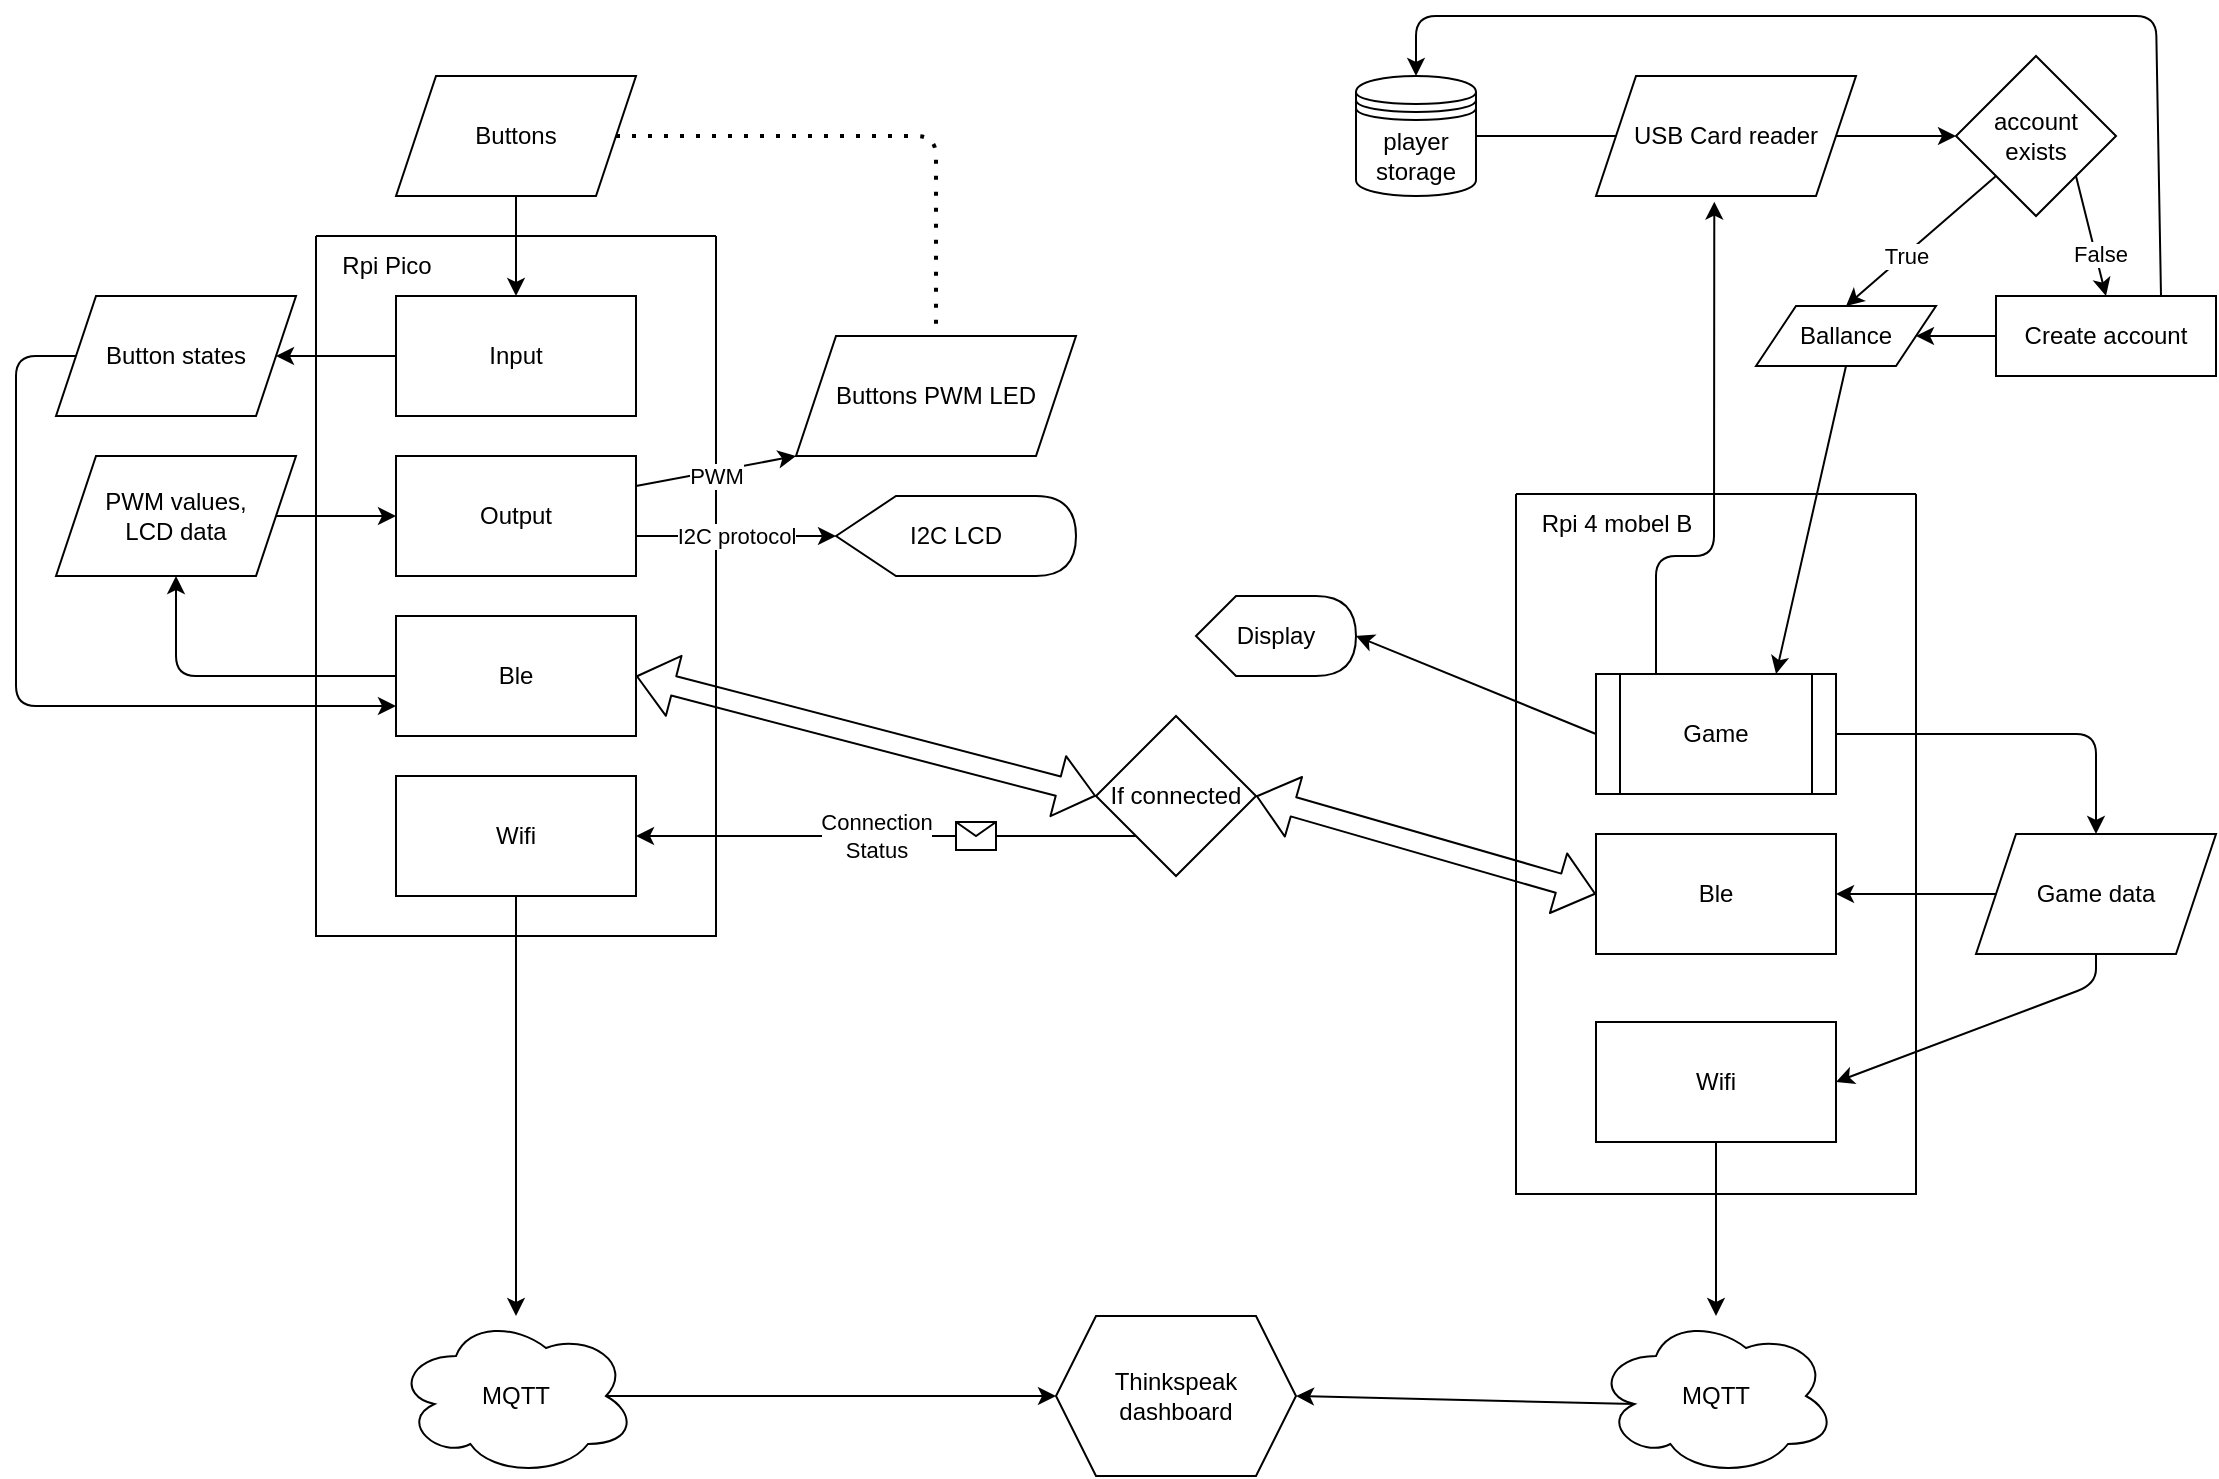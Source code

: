 <mxfile>
    <diagram id="9d9ATMp293Mk3uzyKnao" name="Page-1">
        <mxGraphModel dx="912" dy="653" grid="1" gridSize="10" guides="1" tooltips="1" connect="1" arrows="1" fold="1" page="1" pageScale="1" pageWidth="1169" pageHeight="827" math="0" shadow="0">
            <root>
                <mxCell id="0"/>
                <mxCell id="1" parent="0"/>
                <mxCell id="39" style="edgeStyle=none;html=1;entryX=0.5;entryY=0;entryDx=0;entryDy=0;" parent="1" source="13" target="35" edge="1">
                    <mxGeometry relative="1" as="geometry"/>
                </mxCell>
                <mxCell id="13" value="Buttons" style="shape=parallelogram;perimeter=parallelogramPerimeter;whiteSpace=wrap;html=1;fixedSize=1;" parent="1" vertex="1">
                    <mxGeometry x="220" y="60" width="120" height="60" as="geometry"/>
                </mxCell>
                <mxCell id="16" value="I2C LCD" style="shape=display;whiteSpace=wrap;html=1;" parent="1" vertex="1">
                    <mxGeometry x="440" y="270" width="120" height="40" as="geometry"/>
                </mxCell>
                <mxCell id="37" value="" style="swimlane;startSize=0;" parent="1" vertex="1">
                    <mxGeometry x="180" y="140" width="200" height="350" as="geometry">
                        <mxRectangle x="90" y="130" width="50" height="40" as="alternateBounds"/>
                    </mxGeometry>
                </mxCell>
                <mxCell id="38" value="Rpi Pico" style="text;html=1;align=center;verticalAlign=middle;resizable=0;points=[];autosize=1;strokeColor=none;fillColor=none;" parent="37" vertex="1">
                    <mxGeometry width="70" height="30" as="geometry"/>
                </mxCell>
                <mxCell id="35" value="Input" style="rounded=0;whiteSpace=wrap;html=1;" parent="37" vertex="1">
                    <mxGeometry x="40" y="30" width="120" height="60" as="geometry"/>
                </mxCell>
                <mxCell id="36" value="Output" style="rounded=0;whiteSpace=wrap;html=1;" parent="37" vertex="1">
                    <mxGeometry x="40" y="110" width="120" height="60" as="geometry"/>
                </mxCell>
                <mxCell id="42" value="Ble" style="rounded=0;whiteSpace=wrap;html=1;" parent="37" vertex="1">
                    <mxGeometry x="40" y="190" width="120" height="60" as="geometry"/>
                </mxCell>
                <mxCell id="43" value="Wifi" style="rounded=0;whiteSpace=wrap;html=1;" parent="37" vertex="1">
                    <mxGeometry x="40" y="270" width="120" height="60" as="geometry"/>
                </mxCell>
                <mxCell id="41" style="edgeStyle=none;html=1;exitX=1;exitY=0.5;exitDx=0;exitDy=0;entryX=0;entryY=0.5;entryDx=0;entryDy=0;entryPerimeter=0;" parent="1" target="16" edge="1">
                    <mxGeometry relative="1" as="geometry">
                        <mxPoint x="340" y="290" as="sourcePoint"/>
                        <mxPoint x="410" y="290" as="targetPoint"/>
                    </mxGeometry>
                </mxCell>
                <mxCell id="51" value="I2C protocol" style="edgeLabel;html=1;align=center;verticalAlign=middle;resizable=0;points=[];" parent="41" vertex="1" connectable="0">
                    <mxGeometry x="-0.427" relative="1" as="geometry">
                        <mxPoint x="21" as="offset"/>
                    </mxGeometry>
                </mxCell>
                <mxCell id="44" value="Buttons PWM LED" style="shape=parallelogram;perimeter=parallelogramPerimeter;whiteSpace=wrap;html=1;fixedSize=1;" parent="1" vertex="1">
                    <mxGeometry x="420" y="190" width="140" height="60" as="geometry"/>
                </mxCell>
                <mxCell id="45" style="edgeStyle=none;html=1;exitX=1;exitY=0.25;exitDx=0;exitDy=0;entryX=0;entryY=1;entryDx=0;entryDy=0;" parent="1" source="36" target="44" edge="1">
                    <mxGeometry relative="1" as="geometry"/>
                </mxCell>
                <mxCell id="52" value="PWM" style="edgeLabel;html=1;align=center;verticalAlign=middle;resizable=0;points=[];" parent="45" vertex="1" connectable="0">
                    <mxGeometry x="0.239" relative="1" as="geometry">
                        <mxPoint x="-10" y="4" as="offset"/>
                    </mxGeometry>
                </mxCell>
                <mxCell id="46" value="" style="endArrow=none;dashed=1;html=1;dashPattern=1 3;strokeWidth=2;entryX=0.5;entryY=0;entryDx=0;entryDy=0;exitX=1;exitY=0.5;exitDx=0;exitDy=0;" parent="1" source="13" target="44" edge="1">
                    <mxGeometry width="50" height="50" relative="1" as="geometry">
                        <mxPoint x="330" y="100" as="sourcePoint"/>
                        <mxPoint x="380" y="50" as="targetPoint"/>
                        <Array as="points">
                            <mxPoint x="490" y="90"/>
                        </Array>
                    </mxGeometry>
                </mxCell>
                <mxCell id="50" style="edgeStyle=none;html=1;" parent="1" source="48" target="36" edge="1">
                    <mxGeometry relative="1" as="geometry"/>
                </mxCell>
                <mxCell id="48" value="PWM values,&lt;div&gt;LCD data&lt;/div&gt;" style="shape=parallelogram;perimeter=parallelogramPerimeter;whiteSpace=wrap;html=1;fixedSize=1;" parent="1" vertex="1">
                    <mxGeometry x="50" y="250" width="120" height="60" as="geometry"/>
                </mxCell>
                <mxCell id="49" style="edgeStyle=none;html=1;exitX=0;exitY=0.5;exitDx=0;exitDy=0;entryX=0.5;entryY=1;entryDx=0;entryDy=0;" parent="1" source="42" target="48" edge="1">
                    <mxGeometry relative="1" as="geometry">
                        <Array as="points">
                            <mxPoint x="110" y="360"/>
                        </Array>
                    </mxGeometry>
                </mxCell>
                <mxCell id="54" value="Button states" style="shape=parallelogram;perimeter=parallelogramPerimeter;whiteSpace=wrap;html=1;fixedSize=1;" parent="1" vertex="1">
                    <mxGeometry x="50" y="170" width="120" height="60" as="geometry"/>
                </mxCell>
                <mxCell id="55" style="edgeStyle=none;html=1;exitX=0;exitY=0.5;exitDx=0;exitDy=0;" parent="1" source="35" target="54" edge="1">
                    <mxGeometry relative="1" as="geometry"/>
                </mxCell>
                <mxCell id="53" style="edgeStyle=none;html=1;entryX=0;entryY=0.75;entryDx=0;entryDy=0;exitX=0;exitY=0.5;exitDx=0;exitDy=0;" parent="1" source="54" target="42" edge="1">
                    <mxGeometry relative="1" as="geometry">
                        <mxPoint x="20" y="140" as="sourcePoint"/>
                        <Array as="points">
                            <mxPoint x="30" y="200"/>
                            <mxPoint x="30" y="375"/>
                        </Array>
                    </mxGeometry>
                </mxCell>
                <mxCell id="95" style="edgeStyle=none;html=1;exitX=0.875;exitY=0.5;exitDx=0;exitDy=0;exitPerimeter=0;entryX=0;entryY=0.5;entryDx=0;entryDy=0;" edge="1" parent="1" source="56" target="94">
                    <mxGeometry relative="1" as="geometry"/>
                </mxCell>
                <mxCell id="56" value="MQTT" style="ellipse;shape=cloud;whiteSpace=wrap;html=1;" vertex="1" parent="1">
                    <mxGeometry x="220" y="680" width="120" height="80" as="geometry"/>
                </mxCell>
                <mxCell id="57" style="edgeStyle=none;html=1;" edge="1" parent="1" source="43" target="56">
                    <mxGeometry relative="1" as="geometry"/>
                </mxCell>
                <mxCell id="58" value="Display" style="shape=display;whiteSpace=wrap;html=1;" vertex="1" parent="1">
                    <mxGeometry x="620" y="320" width="80" height="40" as="geometry"/>
                </mxCell>
                <mxCell id="64" value="" style="swimlane;startSize=0;" vertex="1" parent="1">
                    <mxGeometry x="780" y="269" width="200" height="350" as="geometry"/>
                </mxCell>
                <mxCell id="65" value="Rpi 4 mobel B" style="text;html=1;align=center;verticalAlign=middle;resizable=0;points=[];autosize=1;strokeColor=none;fillColor=none;" vertex="1" parent="64">
                    <mxGeometry width="100" height="30" as="geometry"/>
                </mxCell>
                <mxCell id="67" value="Ble" style="rounded=0;whiteSpace=wrap;html=1;" vertex="1" parent="64">
                    <mxGeometry x="40" y="170" width="120" height="60" as="geometry"/>
                </mxCell>
                <mxCell id="68" value="Wifi" style="rounded=0;whiteSpace=wrap;html=1;" vertex="1" parent="64">
                    <mxGeometry x="40" y="264" width="120" height="60" as="geometry"/>
                </mxCell>
                <mxCell id="70" value="Game" style="shape=process;whiteSpace=wrap;html=1;backgroundOutline=1;" vertex="1" parent="64">
                    <mxGeometry x="40" y="90" width="120" height="60" as="geometry"/>
                </mxCell>
                <mxCell id="92" style="edgeStyle=none;html=1;entryX=1;entryY=0.5;entryDx=0;entryDy=0;" edge="1" parent="64" source="90" target="67">
                    <mxGeometry relative="1" as="geometry"/>
                </mxCell>
                <mxCell id="93" style="edgeStyle=none;html=1;entryX=1;entryY=0.5;entryDx=0;entryDy=0;" edge="1" parent="64" source="90" target="68">
                    <mxGeometry relative="1" as="geometry">
                        <Array as="points">
                            <mxPoint x="290" y="245"/>
                        </Array>
                    </mxGeometry>
                </mxCell>
                <mxCell id="90" value="Game data" style="shape=parallelogram;perimeter=parallelogramPerimeter;whiteSpace=wrap;html=1;fixedSize=1;" vertex="1" parent="64">
                    <mxGeometry x="230" y="170" width="120" height="60" as="geometry"/>
                </mxCell>
                <mxCell id="91" value="" style="edgeStyle=none;html=1;entryX=0.5;entryY=0;entryDx=0;entryDy=0;" edge="1" parent="64" source="70" target="90">
                    <mxGeometry relative="1" as="geometry">
                        <mxPoint x="960" y="310" as="targetPoint"/>
                        <mxPoint x="960" y="220" as="sourcePoint"/>
                        <Array as="points">
                            <mxPoint x="290" y="120"/>
                        </Array>
                    </mxGeometry>
                </mxCell>
                <mxCell id="72" style="edgeStyle=none;html=1;exitX=0;exitY=0.5;exitDx=0;exitDy=0;entryX=1;entryY=0.5;entryDx=0;entryDy=0;entryPerimeter=0;" edge="1" parent="1" source="70" target="58">
                    <mxGeometry relative="1" as="geometry">
                        <mxPoint x="670" y="338.5" as="sourcePoint"/>
                        <mxPoint x="740" y="320" as="targetPoint"/>
                    </mxGeometry>
                </mxCell>
                <mxCell id="79" value="" style="shape=flexArrow;endArrow=classic;startArrow=classic;html=1;exitX=1;exitY=0.5;exitDx=0;exitDy=0;entryX=0;entryY=0.5;entryDx=0;entryDy=0;" edge="1" parent="1" source="80" target="67">
                    <mxGeometry width="100" height="100" relative="1" as="geometry">
                        <mxPoint x="650" y="340" as="sourcePoint"/>
                        <mxPoint x="580" y="340" as="targetPoint"/>
                    </mxGeometry>
                </mxCell>
                <mxCell id="81" value="" style="shape=flexArrow;endArrow=classic;startArrow=classic;html=1;exitX=1;exitY=0.5;exitDx=0;exitDy=0;entryX=0;entryY=0.5;entryDx=0;entryDy=0;" edge="1" parent="1" source="42" target="80">
                    <mxGeometry width="100" height="100" relative="1" as="geometry">
                        <mxPoint x="340" y="360" as="sourcePoint"/>
                        <mxPoint x="840" y="310" as="targetPoint"/>
                    </mxGeometry>
                </mxCell>
                <mxCell id="80" value="If connected" style="rhombus;whiteSpace=wrap;html=1;" vertex="1" parent="1">
                    <mxGeometry x="570" y="380" width="80" height="80" as="geometry"/>
                </mxCell>
                <mxCell id="83" value="" style="endArrow=classic;html=1;exitX=0;exitY=1;exitDx=0;exitDy=0;entryX=1;entryY=0.5;entryDx=0;entryDy=0;" edge="1" parent="1" source="80" target="43">
                    <mxGeometry relative="1" as="geometry">
                        <mxPoint x="530" y="410" as="sourcePoint"/>
                        <mxPoint x="340" y="430" as="targetPoint"/>
                    </mxGeometry>
                </mxCell>
                <mxCell id="84" value="" style="shape=message;html=1;outlineConnect=0;" vertex="1" parent="83">
                    <mxGeometry width="20" height="14" relative="1" as="geometry">
                        <mxPoint x="35" y="-7" as="offset"/>
                    </mxGeometry>
                </mxCell>
                <mxCell id="85" value="Connection&lt;div&gt;Status&lt;/div&gt;" style="edgeLabel;html=1;align=center;verticalAlign=middle;resizable=0;points=[];" vertex="1" connectable="0" parent="83">
                    <mxGeometry x="-0.31" y="-1" relative="1" as="geometry">
                        <mxPoint x="-44" y="1" as="offset"/>
                    </mxGeometry>
                </mxCell>
                <mxCell id="96" style="edgeStyle=none;html=1;exitX=0.16;exitY=0.55;exitDx=0;exitDy=0;exitPerimeter=0;entryX=1;entryY=0.5;entryDx=0;entryDy=0;" edge="1" parent="1" source="87" target="94">
                    <mxGeometry relative="1" as="geometry"/>
                </mxCell>
                <mxCell id="87" value="MQTT" style="ellipse;shape=cloud;whiteSpace=wrap;html=1;" vertex="1" parent="1">
                    <mxGeometry x="820" y="680" width="120" height="80" as="geometry"/>
                </mxCell>
                <mxCell id="88" style="edgeStyle=none;html=1;exitX=0.5;exitY=1;exitDx=0;exitDy=0;entryX=0.5;entryY=0;entryDx=0;entryDy=0;entryPerimeter=0;" edge="1" parent="1" source="68" target="87">
                    <mxGeometry relative="1" as="geometry"/>
                </mxCell>
                <mxCell id="94" value="Thinkspeak&lt;div&gt;dashboard&lt;/div&gt;" style="shape=hexagon;perimeter=hexagonPerimeter2;whiteSpace=wrap;html=1;fixedSize=1;" vertex="1" parent="1">
                    <mxGeometry x="550" y="680" width="120" height="80" as="geometry"/>
                </mxCell>
                <mxCell id="97" value="player storage" style="shape=datastore;whiteSpace=wrap;html=1;" vertex="1" parent="1">
                    <mxGeometry x="700" y="60" width="60" height="60" as="geometry"/>
                </mxCell>
                <mxCell id="104" style="edgeStyle=none;html=1;entryX=0;entryY=0.5;entryDx=0;entryDy=0;" edge="1" parent="1" source="100" target="103">
                    <mxGeometry relative="1" as="geometry"/>
                </mxCell>
                <mxCell id="100" value="USB Card reader" style="shape=parallelogram;perimeter=parallelogramPerimeter;whiteSpace=wrap;html=1;fixedSize=1;" vertex="1" parent="1">
                    <mxGeometry x="820" y="60" width="130" height="60" as="geometry"/>
                </mxCell>
                <mxCell id="102" value="" style="endArrow=none;html=1;entryX=0;entryY=0.5;entryDx=0;entryDy=0;exitX=1;exitY=0.5;exitDx=0;exitDy=0;" edge="1" parent="1" source="97" target="100">
                    <mxGeometry width="50" height="50" relative="1" as="geometry">
                        <mxPoint x="670" y="420" as="sourcePoint"/>
                        <mxPoint x="720" y="370" as="targetPoint"/>
                    </mxGeometry>
                </mxCell>
                <mxCell id="110" style="edgeStyle=none;html=1;exitX=1;exitY=1;exitDx=0;exitDy=0;entryX=0.5;entryY=0;entryDx=0;entryDy=0;" edge="1" parent="1" source="103" target="109">
                    <mxGeometry relative="1" as="geometry"/>
                </mxCell>
                <mxCell id="112" value="False" style="edgeLabel;html=1;align=center;verticalAlign=middle;resizable=0;points=[];" vertex="1" connectable="0" parent="110">
                    <mxGeometry x="0.299" y="2" relative="1" as="geometry">
                        <mxPoint as="offset"/>
                    </mxGeometry>
                </mxCell>
                <mxCell id="113" style="edgeStyle=none;html=1;exitX=0;exitY=1;exitDx=0;exitDy=0;entryX=0.5;entryY=0;entryDx=0;entryDy=0;" edge="1" parent="1" source="103" target="115">
                    <mxGeometry relative="1" as="geometry">
                        <mxPoint x="950" y="180" as="targetPoint"/>
                    </mxGeometry>
                </mxCell>
                <mxCell id="114" value="True" style="edgeLabel;html=1;align=center;verticalAlign=middle;resizable=0;points=[];" vertex="1" connectable="0" parent="113">
                    <mxGeometry x="0.207" relative="1" as="geometry">
                        <mxPoint as="offset"/>
                    </mxGeometry>
                </mxCell>
                <mxCell id="103" value="account&lt;div&gt;exists&lt;/div&gt;" style="rhombus;whiteSpace=wrap;html=1;" vertex="1" parent="1">
                    <mxGeometry x="1000" y="50" width="80" height="80" as="geometry"/>
                </mxCell>
                <mxCell id="107" style="edgeStyle=none;html=1;entryX=0.455;entryY=1.047;entryDx=0;entryDy=0;entryPerimeter=0;exitX=0.25;exitY=0;exitDx=0;exitDy=0;" edge="1" parent="1" source="70" target="100">
                    <mxGeometry relative="1" as="geometry">
                        <Array as="points">
                            <mxPoint x="850" y="300"/>
                            <mxPoint x="879" y="300"/>
                        </Array>
                    </mxGeometry>
                </mxCell>
                <mxCell id="111" style="edgeStyle=none;html=1;exitX=0.75;exitY=0;exitDx=0;exitDy=0;entryX=0.5;entryY=0;entryDx=0;entryDy=0;" edge="1" parent="1" source="109" target="97">
                    <mxGeometry relative="1" as="geometry">
                        <Array as="points">
                            <mxPoint x="1100" y="30"/>
                            <mxPoint x="730" y="30"/>
                        </Array>
                    </mxGeometry>
                </mxCell>
                <mxCell id="116" style="edgeStyle=none;html=1;exitX=0;exitY=0.5;exitDx=0;exitDy=0;entryX=1;entryY=0.5;entryDx=0;entryDy=0;" edge="1" parent="1" source="109" target="115">
                    <mxGeometry relative="1" as="geometry"/>
                </mxCell>
                <mxCell id="109" value="Create account" style="rounded=0;whiteSpace=wrap;html=1;" vertex="1" parent="1">
                    <mxGeometry x="1020" y="170" width="110" height="40" as="geometry"/>
                </mxCell>
                <mxCell id="118" style="edgeStyle=none;html=1;exitX=0.5;exitY=1;exitDx=0;exitDy=0;entryX=0.75;entryY=0;entryDx=0;entryDy=0;" edge="1" parent="1" source="115" target="70">
                    <mxGeometry relative="1" as="geometry"/>
                </mxCell>
                <mxCell id="115" value="Ballance" style="shape=parallelogram;perimeter=parallelogramPerimeter;whiteSpace=wrap;html=1;fixedSize=1;" vertex="1" parent="1">
                    <mxGeometry x="900" y="175" width="90" height="30" as="geometry"/>
                </mxCell>
            </root>
        </mxGraphModel>
    </diagram>
</mxfile>